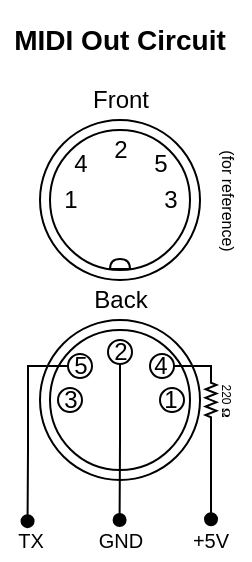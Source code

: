 <mxfile version="13.10.4" type="google"><diagram name="Page-1" id="7e0a89b8-554c-2b80-1dc8-d5c74ca68de4"><mxGraphModel dx="1038" dy="560" grid="1" gridSize="10" guides="1" tooltips="1" connect="1" arrows="1" fold="1" page="1" pageScale="1" pageWidth="1100" pageHeight="850" background="#ffffff" math="0" shadow="0"><root><mxCell id="0"/><mxCell id="1" parent="0"/><mxCell id="wbunCjxq_eKaUc0FDegU-1" value="" style="ellipse;whiteSpace=wrap;html=1;aspect=fixed;" parent="1" vertex="1"><mxGeometry x="40" y="60" width="80" height="80" as="geometry"/></mxCell><mxCell id="wbunCjxq_eKaUc0FDegU-2" value="" style="ellipse;whiteSpace=wrap;html=1;aspect=fixed;" parent="1" vertex="1"><mxGeometry x="45" y="65" width="70" height="70" as="geometry"/></mxCell><mxCell id="wbunCjxq_eKaUc0FDegU-3" value="1" style="text;html=1;align=center;verticalAlign=middle;resizable=0;points=[];autosize=1;" parent="1" vertex="1"><mxGeometry x="45" y="90" width="20" height="20" as="geometry"/></mxCell><mxCell id="wbunCjxq_eKaUc0FDegU-4" value="2" style="text;html=1;align=center;verticalAlign=middle;resizable=0;points=[];autosize=1;" parent="1" vertex="1"><mxGeometry x="70" y="65" width="20" height="20" as="geometry"/></mxCell><mxCell id="wbunCjxq_eKaUc0FDegU-5" value="3" style="text;html=1;align=center;verticalAlign=middle;resizable=0;points=[];autosize=1;" parent="1" vertex="1"><mxGeometry x="95" y="90" width="20" height="20" as="geometry"/></mxCell><mxCell id="wbunCjxq_eKaUc0FDegU-6" value="4" style="text;html=1;align=center;verticalAlign=middle;resizable=0;points=[];autosize=1;" parent="1" vertex="1"><mxGeometry x="50" y="72" width="20" height="20" as="geometry"/></mxCell><mxCell id="wbunCjxq_eKaUc0FDegU-7" value="5" style="text;html=1;align=center;verticalAlign=middle;resizable=0;points=[];autosize=1;" parent="1" vertex="1"><mxGeometry x="90" y="72" width="20" height="20" as="geometry"/></mxCell><mxCell id="wbunCjxq_eKaUc0FDegU-8" value="" style="shape=or;whiteSpace=wrap;html=1;rotation=-90;" parent="1" vertex="1"><mxGeometry x="77.5" y="127" width="5" height="10" as="geometry"/></mxCell><mxCell id="wbunCjxq_eKaUc0FDegU-10" value="Front" style="text;html=1;align=center;verticalAlign=middle;resizable=0;points=[];autosize=1;" parent="1" vertex="1"><mxGeometry x="60" y="40" width="40" height="20" as="geometry"/></mxCell><mxCell id="wbunCjxq_eKaUc0FDegU-11" value="" style="ellipse;whiteSpace=wrap;html=1;aspect=fixed;" parent="1" vertex="1"><mxGeometry x="40" y="160" width="80" height="80" as="geometry"/></mxCell><mxCell id="wbunCjxq_eKaUc0FDegU-12" value="" style="ellipse;whiteSpace=wrap;html=1;aspect=fixed;" parent="1" vertex="1"><mxGeometry x="45" y="165" width="70" height="70" as="geometry"/></mxCell><mxCell id="wbunCjxq_eKaUc0FDegU-19" value="Back" style="text;html=1;align=center;verticalAlign=middle;resizable=0;points=[];autosize=1;" parent="1" vertex="1"><mxGeometry x="60" y="140" width="40" height="20" as="geometry"/></mxCell><mxCell id="wbunCjxq_eKaUc0FDegU-37" style="edgeStyle=orthogonalEdgeStyle;rounded=0;orthogonalLoop=1;jettySize=auto;html=1;exitX=0.5;exitY=1;exitDx=0;exitDy=0;entryX=0.495;entryY=0;entryDx=0;entryDy=0;entryPerimeter=0;fontSize=10;endArrow=oval;endFill=1;" parent="1" source="wbunCjxq_eKaUc0FDegU-20" target="wbunCjxq_eKaUc0FDegU-30" edge="1"><mxGeometry relative="1" as="geometry"><Array as="points"><mxPoint x="80" y="221"/></Array></mxGeometry></mxCell><mxCell id="wbunCjxq_eKaUc0FDegU-20" value="" style="verticalLabelPosition=bottom;shadow=0;dashed=0;align=center;html=1;verticalAlign=top;strokeWidth=1;shape=ellipse;perimeter=ellipsePerimeter;" parent="1" vertex="1"><mxGeometry x="74" y="170" width="12" height="12" as="geometry"/></mxCell><mxCell id="wbunCjxq_eKaUc0FDegU-50" style="edgeStyle=orthogonalEdgeStyle;rounded=0;orthogonalLoop=1;jettySize=auto;html=1;exitX=1;exitY=0.5;exitDx=0;exitDy=0;entryX=0;entryY=0.5;entryDx=0;entryDy=0;entryPerimeter=0;fontSize=10;endArrow=none;endFill=0;" parent="1" source="wbunCjxq_eKaUc0FDegU-21" target="wbunCjxq_eKaUc0FDegU-45" edge="1"><mxGeometry relative="1" as="geometry"/></mxCell><mxCell id="wbunCjxq_eKaUc0FDegU-21" value="" style="verticalLabelPosition=bottom;shadow=0;dashed=0;align=center;html=1;verticalAlign=top;strokeWidth=1;shape=ellipse;perimeter=ellipsePerimeter;" parent="1" vertex="1"><mxGeometry x="95" y="177" width="12" height="12" as="geometry"/></mxCell><mxCell id="wbunCjxq_eKaUc0FDegU-39" style="edgeStyle=orthogonalEdgeStyle;rounded=0;orthogonalLoop=1;jettySize=auto;html=1;exitX=0;exitY=0.5;exitDx=0;exitDy=0;entryX=0.326;entryY=0.029;entryDx=0;entryDy=0;entryPerimeter=0;fontSize=10;endArrow=oval;endFill=1;" parent="1" source="wbunCjxq_eKaUc0FDegU-23" edge="1"><mxGeometry relative="1" as="geometry"><mxPoint x="33.78" y="260.58" as="targetPoint"/></mxGeometry></mxCell><mxCell id="wbunCjxq_eKaUc0FDegU-23" value="" style="verticalLabelPosition=bottom;shadow=0;dashed=0;align=center;html=1;verticalAlign=top;strokeWidth=1;shape=ellipse;perimeter=ellipsePerimeter;" parent="1" vertex="1"><mxGeometry x="54" y="177" width="12" height="12" as="geometry"/></mxCell><mxCell id="wbunCjxq_eKaUc0FDegU-24" value="" style="verticalLabelPosition=bottom;shadow=0;dashed=0;align=center;html=1;verticalAlign=top;strokeWidth=1;shape=ellipse;perimeter=ellipsePerimeter;" parent="1" vertex="1"><mxGeometry x="100" y="194" width="12" height="12" as="geometry"/></mxCell><mxCell id="wbunCjxq_eKaUc0FDegU-25" value="" style="verticalLabelPosition=bottom;shadow=0;dashed=0;align=center;html=1;verticalAlign=top;strokeWidth=1;shape=ellipse;perimeter=ellipsePerimeter;" parent="1" vertex="1"><mxGeometry x="49" y="194" width="12" height="12" as="geometry"/></mxCell><mxCell id="wbunCjxq_eKaUc0FDegU-14" value="2" style="text;html=1;align=center;verticalAlign=middle;resizable=0;points=[];autosize=1;" parent="1" vertex="1"><mxGeometry x="70" y="166" width="20" height="20" as="geometry"/></mxCell><mxCell id="wbunCjxq_eKaUc0FDegU-13" value="3" style="text;html=1;align=center;verticalAlign=middle;resizable=0;points=[];autosize=1;" parent="1" vertex="1"><mxGeometry x="45" y="190" width="20" height="20" as="geometry"/></mxCell><mxCell id="wbunCjxq_eKaUc0FDegU-15" value="1" style="text;html=1;align=center;verticalAlign=middle;resizable=0;points=[];autosize=1;" parent="1" vertex="1"><mxGeometry x="95" y="190" width="20" height="20" as="geometry"/></mxCell><mxCell id="wbunCjxq_eKaUc0FDegU-16" value="5" style="text;html=1;align=center;verticalAlign=middle;resizable=0;points=[];autosize=1;" parent="1" vertex="1"><mxGeometry x="50" y="173" width="20" height="20" as="geometry"/></mxCell><mxCell id="wbunCjxq_eKaUc0FDegU-17" value="4" style="text;html=1;align=center;verticalAlign=middle;resizable=0;points=[];autosize=1;" parent="1" vertex="1"><mxGeometry x="90" y="173" width="20" height="20" as="geometry"/></mxCell><mxCell id="wbunCjxq_eKaUc0FDegU-26" value="&lt;font style=&quot;font-size: 8px&quot;&gt;(for reference)&lt;/font&gt;" style="text;html=1;align=center;verticalAlign=middle;resizable=0;points=[];autosize=1;rotation=90;" parent="1" vertex="1"><mxGeometry x="100" y="90" width="70" height="20" as="geometry"/></mxCell><mxCell id="wbunCjxq_eKaUc0FDegU-30" value="&lt;font style=&quot;font-size: 10px;&quot;&gt;GND&lt;/font&gt;" style="text;html=1;align=center;verticalAlign=middle;resizable=0;points=[];autosize=1;fontSize=10;" parent="1" vertex="1"><mxGeometry x="60" y="260" width="40" height="20" as="geometry"/></mxCell><mxCell id="wbunCjxq_eKaUc0FDegU-51" style="edgeStyle=orthogonalEdgeStyle;rounded=0;orthogonalLoop=1;jettySize=auto;html=1;exitX=1;exitY=0.5;exitDx=0;exitDy=0;exitPerimeter=0;entryX=0.617;entryY=-0.017;entryDx=0;entryDy=0;entryPerimeter=0;endArrow=oval;endFill=1;fontSize=10;" parent="1" source="wbunCjxq_eKaUc0FDegU-45" edge="1"><mxGeometry relative="1" as="geometry"><mxPoint x="125.51" y="259.66" as="targetPoint"/></mxGeometry></mxCell><mxCell id="wbunCjxq_eKaUc0FDegU-45" value="" style="pointerEvents=1;verticalLabelPosition=bottom;shadow=0;dashed=0;align=center;html=1;verticalAlign=top;shape=mxgraph.electrical.resistors.resistor_2;fontSize=10;rotation=90;" parent="1" vertex="1"><mxGeometry x="112" y="197.3" width="27" height="5.4" as="geometry"/></mxCell><mxCell id="wbunCjxq_eKaUc0FDegU-48" value="&lt;font style=&quot;font-size: 6px&quot;&gt;220&amp;nbsp;&lt;b style=&quot;font-family: &amp;#34;verdana&amp;#34; ; background-color: rgb(255 , 255 , 255)&quot;&gt;Ω&lt;/b&gt;&lt;/font&gt;" style="text;html=1;align=center;verticalAlign=middle;resizable=0;points=[];autosize=1;fontSize=10;rotation=90;" parent="1" vertex="1"><mxGeometry x="120" y="190" width="30" height="20" as="geometry"/></mxCell><mxCell id="wbunCjxq_eKaUc0FDegU-52" value="MIDI Out Circuit" style="text;html=1;strokeColor=none;fillColor=none;align=center;verticalAlign=middle;whiteSpace=wrap;rounded=0;fontSize=14;labelBackgroundColor=none;fontStyle=1" parent="1" vertex="1"><mxGeometry x="25" width="110" height="40" as="geometry"/></mxCell><mxCell id="wbunCjxq_eKaUc0FDegU-53" value="&lt;font style=&quot;font-size: 10px&quot;&gt;+5V&lt;/font&gt;" style="text;html=1;align=center;verticalAlign=middle;resizable=0;points=[];autosize=1;fontSize=10;" parent="1" vertex="1"><mxGeometry x="110" y="260" width="30" height="20" as="geometry"/></mxCell><mxCell id="wbunCjxq_eKaUc0FDegU-54" value="&lt;font style=&quot;font-size: 10px&quot;&gt;TX&lt;/font&gt;" style="text;html=1;align=center;verticalAlign=middle;resizable=0;points=[];autosize=1;fontSize=10;" parent="1" vertex="1"><mxGeometry x="20" y="260" width="30" height="20" as="geometry"/></mxCell></root></mxGraphModel></diagram></mxfile>